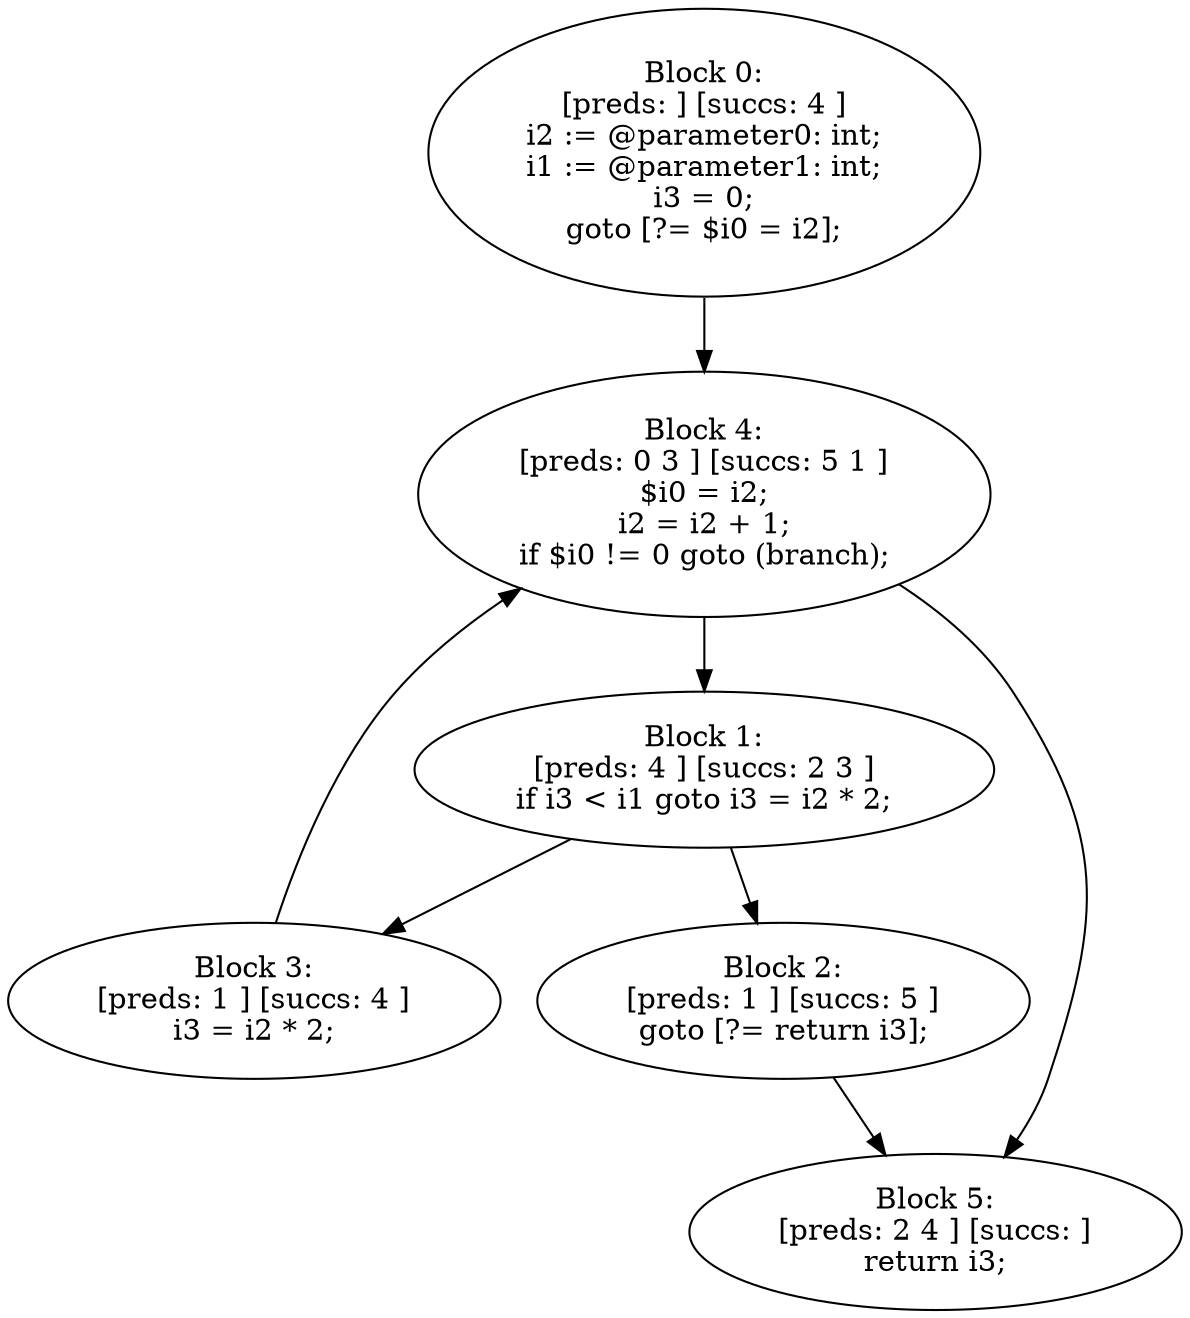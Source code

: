 digraph "unitGraph" {
    "Block 0:
[preds: ] [succs: 4 ]
i2 := @parameter0: int;
i1 := @parameter1: int;
i3 = 0;
goto [?= $i0 = i2];
"
    "Block 1:
[preds: 4 ] [succs: 2 3 ]
if i3 < i1 goto i3 = i2 * 2;
"
    "Block 2:
[preds: 1 ] [succs: 5 ]
goto [?= return i3];
"
    "Block 3:
[preds: 1 ] [succs: 4 ]
i3 = i2 * 2;
"
    "Block 4:
[preds: 0 3 ] [succs: 5 1 ]
$i0 = i2;
i2 = i2 + 1;
if $i0 != 0 goto (branch);
"
    "Block 5:
[preds: 2 4 ] [succs: ]
return i3;
"
    "Block 0:
[preds: ] [succs: 4 ]
i2 := @parameter0: int;
i1 := @parameter1: int;
i3 = 0;
goto [?= $i0 = i2];
"->"Block 4:
[preds: 0 3 ] [succs: 5 1 ]
$i0 = i2;
i2 = i2 + 1;
if $i0 != 0 goto (branch);
";
    "Block 1:
[preds: 4 ] [succs: 2 3 ]
if i3 < i1 goto i3 = i2 * 2;
"->"Block 2:
[preds: 1 ] [succs: 5 ]
goto [?= return i3];
";
    "Block 1:
[preds: 4 ] [succs: 2 3 ]
if i3 < i1 goto i3 = i2 * 2;
"->"Block 3:
[preds: 1 ] [succs: 4 ]
i3 = i2 * 2;
";
    "Block 2:
[preds: 1 ] [succs: 5 ]
goto [?= return i3];
"->"Block 5:
[preds: 2 4 ] [succs: ]
return i3;
";
    "Block 3:
[preds: 1 ] [succs: 4 ]
i3 = i2 * 2;
"->"Block 4:
[preds: 0 3 ] [succs: 5 1 ]
$i0 = i2;
i2 = i2 + 1;
if $i0 != 0 goto (branch);
";
    "Block 4:
[preds: 0 3 ] [succs: 5 1 ]
$i0 = i2;
i2 = i2 + 1;
if $i0 != 0 goto (branch);
"->"Block 5:
[preds: 2 4 ] [succs: ]
return i3;
";
    "Block 4:
[preds: 0 3 ] [succs: 5 1 ]
$i0 = i2;
i2 = i2 + 1;
if $i0 != 0 goto (branch);
"->"Block 1:
[preds: 4 ] [succs: 2 3 ]
if i3 < i1 goto i3 = i2 * 2;
";
}
